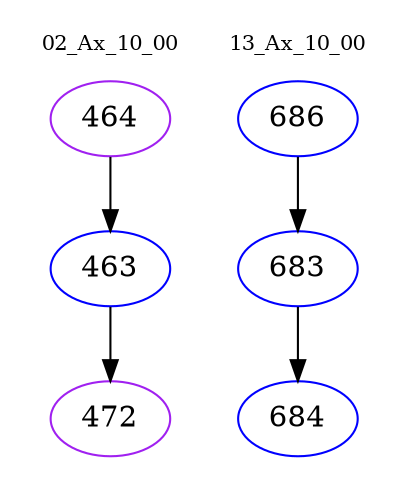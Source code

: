 digraph{
subgraph cluster_0 {
color = white
label = "02_Ax_10_00";
fontsize=10;
T0_464 [label="464", color="purple"]
T0_464 -> T0_463 [color="black"]
T0_463 [label="463", color="blue"]
T0_463 -> T0_472 [color="black"]
T0_472 [label="472", color="purple"]
}
subgraph cluster_1 {
color = white
label = "13_Ax_10_00";
fontsize=10;
T1_686 [label="686", color="blue"]
T1_686 -> T1_683 [color="black"]
T1_683 [label="683", color="blue"]
T1_683 -> T1_684 [color="black"]
T1_684 [label="684", color="blue"]
}
}
